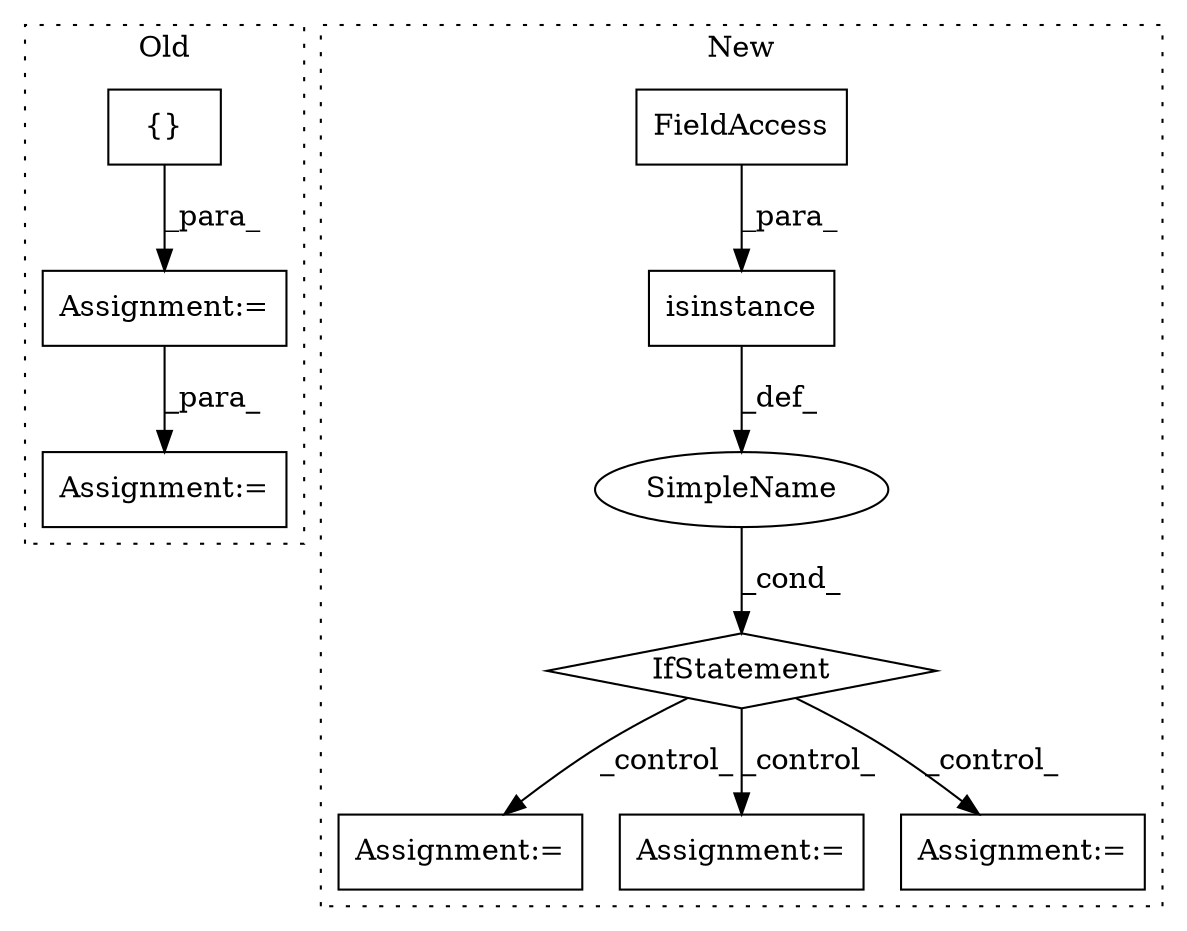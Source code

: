 digraph G {
subgraph cluster0 {
1 [label="{}" a="4" s="10902,10930" l="1,1" shape="box"];
6 [label="Assignment:=" a="7" s="11314" l="1" shape="box"];
10 [label="Assignment:=" a="7" s="11061" l="1" shape="box"];
label = "Old";
style="dotted";
}
subgraph cluster1 {
2 [label="isinstance" a="32" s="11847,11869" l="11,1" shape="box"];
3 [label="IfStatement" a="25" s="11843,11870" l="4,2" shape="diamond"];
4 [label="Assignment:=" a="7" s="11890" l="1" shape="box"];
5 [label="SimpleName" a="42" s="" l="" shape="ellipse"];
7 [label="FieldAccess" a="22" s="11865" l="4" shape="box"];
8 [label="Assignment:=" a="7" s="12062" l="1" shape="box"];
9 [label="Assignment:=" a="7" s="12142" l="1" shape="box"];
label = "New";
style="dotted";
}
1 -> 10 [label="_para_"];
2 -> 5 [label="_def_"];
3 -> 9 [label="_control_"];
3 -> 8 [label="_control_"];
3 -> 4 [label="_control_"];
5 -> 3 [label="_cond_"];
7 -> 2 [label="_para_"];
10 -> 6 [label="_para_"];
}